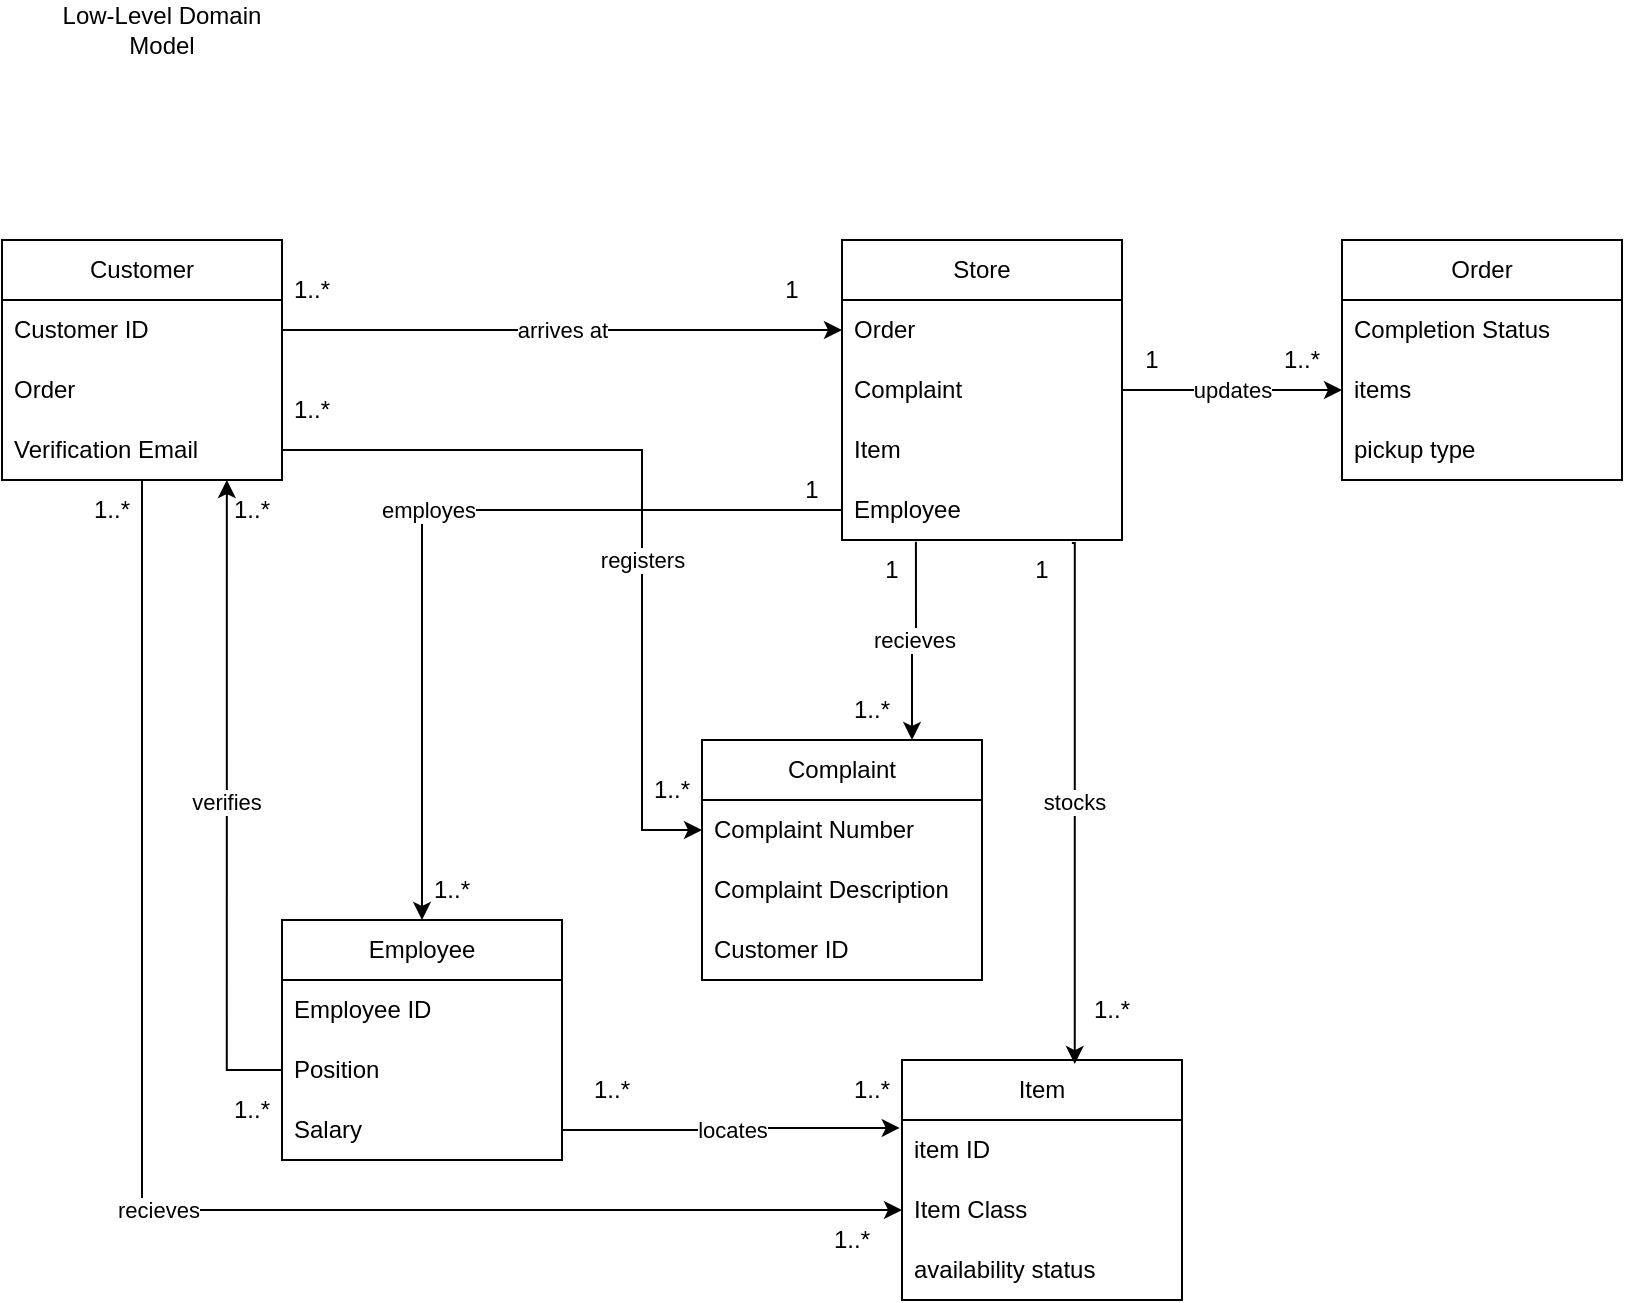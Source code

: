 <mxfile version="20.8.10" type="device"><diagram name="Page-1" id="0lliqdchLYG9GV2Ycyfd"><mxGraphModel dx="1518" dy="740" grid="1" gridSize="10" guides="1" tooltips="1" connect="1" arrows="1" fold="1" page="1" pageScale="1" pageWidth="850" pageHeight="1100" math="0" shadow="0"><root><mxCell id="0"/><mxCell id="1" parent="0"/><mxCell id="m0aeuOgAG4tnAHiP9ffH-14" value="Store" style="swimlane;fontStyle=0;childLayout=stackLayout;horizontal=1;startSize=30;horizontalStack=0;resizeParent=1;resizeParentMax=0;resizeLast=0;collapsible=1;marginBottom=0;whiteSpace=wrap;html=1;" vertex="1" parent="1"><mxGeometry x="440" y="130" width="140" height="150" as="geometry"/></mxCell><mxCell id="m0aeuOgAG4tnAHiP9ffH-16" value="Order" style="text;strokeColor=none;fillColor=none;align=left;verticalAlign=middle;spacingLeft=4;spacingRight=4;overflow=hidden;points=[[0,0.5],[1,0.5]];portConstraint=eastwest;rotatable=0;whiteSpace=wrap;html=1;" vertex="1" parent="m0aeuOgAG4tnAHiP9ffH-14"><mxGeometry y="30" width="140" height="30" as="geometry"/></mxCell><mxCell id="m0aeuOgAG4tnAHiP9ffH-114" value="Complaint" style="text;strokeColor=none;fillColor=none;align=left;verticalAlign=middle;spacingLeft=4;spacingRight=4;overflow=hidden;points=[[0,0.5],[1,0.5]];portConstraint=eastwest;rotatable=0;whiteSpace=wrap;html=1;" vertex="1" parent="m0aeuOgAG4tnAHiP9ffH-14"><mxGeometry y="60" width="140" height="30" as="geometry"/></mxCell><mxCell id="m0aeuOgAG4tnAHiP9ffH-53" value="Item" style="text;strokeColor=none;fillColor=none;align=left;verticalAlign=middle;spacingLeft=4;spacingRight=4;overflow=hidden;points=[[0,0.5],[1,0.5]];portConstraint=eastwest;rotatable=0;whiteSpace=wrap;html=1;" vertex="1" parent="m0aeuOgAG4tnAHiP9ffH-14"><mxGeometry y="90" width="140" height="30" as="geometry"/></mxCell><mxCell id="m0aeuOgAG4tnAHiP9ffH-74" value="Employee" style="text;strokeColor=none;fillColor=none;align=left;verticalAlign=middle;spacingLeft=4;spacingRight=4;overflow=hidden;points=[[0,0.5],[1,0.5]];portConstraint=eastwest;rotatable=0;whiteSpace=wrap;html=1;" vertex="1" parent="m0aeuOgAG4tnAHiP9ffH-14"><mxGeometry y="120" width="140" height="30" as="geometry"/></mxCell><mxCell id="m0aeuOgAG4tnAHiP9ffH-82" value="recieves" style="edgeStyle=orthogonalEdgeStyle;rounded=0;orthogonalLoop=1;jettySize=auto;html=1;entryX=0;entryY=0.5;entryDx=0;entryDy=0;" edge="1" parent="1" source="m0aeuOgAG4tnAHiP9ffH-30" target="m0aeuOgAG4tnAHiP9ffH-44"><mxGeometry relative="1" as="geometry"/></mxCell><mxCell id="m0aeuOgAG4tnAHiP9ffH-30" value="Customer" style="swimlane;fontStyle=0;childLayout=stackLayout;horizontal=1;startSize=30;horizontalStack=0;resizeParent=1;resizeParentMax=0;resizeLast=0;collapsible=1;marginBottom=0;whiteSpace=wrap;html=1;" vertex="1" parent="1"><mxGeometry x="20" y="130" width="140" height="120" as="geometry"/></mxCell><mxCell id="m0aeuOgAG4tnAHiP9ffH-31" value="Customer ID" style="text;strokeColor=none;fillColor=none;align=left;verticalAlign=middle;spacingLeft=4;spacingRight=4;overflow=hidden;points=[[0,0.5],[1,0.5]];portConstraint=eastwest;rotatable=0;whiteSpace=wrap;html=1;" vertex="1" parent="m0aeuOgAG4tnAHiP9ffH-30"><mxGeometry y="30" width="140" height="30" as="geometry"/></mxCell><mxCell id="m0aeuOgAG4tnAHiP9ffH-32" value="Order" style="text;strokeColor=none;fillColor=none;align=left;verticalAlign=middle;spacingLeft=4;spacingRight=4;overflow=hidden;points=[[0,0.5],[1,0.5]];portConstraint=eastwest;rotatable=0;whiteSpace=wrap;html=1;" vertex="1" parent="m0aeuOgAG4tnAHiP9ffH-30"><mxGeometry y="60" width="140" height="30" as="geometry"/></mxCell><mxCell id="m0aeuOgAG4tnAHiP9ffH-33" value="Verification Email" style="text;strokeColor=none;fillColor=none;align=left;verticalAlign=middle;spacingLeft=4;spacingRight=4;overflow=hidden;points=[[0,0.5],[1,0.5]];portConstraint=eastwest;rotatable=0;whiteSpace=wrap;html=1;" vertex="1" parent="m0aeuOgAG4tnAHiP9ffH-30"><mxGeometry y="90" width="140" height="30" as="geometry"/></mxCell><mxCell id="m0aeuOgAG4tnAHiP9ffH-34" value="Order" style="swimlane;fontStyle=0;childLayout=stackLayout;horizontal=1;startSize=30;horizontalStack=0;resizeParent=1;resizeParentMax=0;resizeLast=0;collapsible=1;marginBottom=0;whiteSpace=wrap;html=1;" vertex="1" parent="1"><mxGeometry x="690" y="130" width="140" height="120" as="geometry"/></mxCell><mxCell id="m0aeuOgAG4tnAHiP9ffH-35" value="Completion Status" style="text;strokeColor=none;fillColor=none;align=left;verticalAlign=middle;spacingLeft=4;spacingRight=4;overflow=hidden;points=[[0,0.5],[1,0.5]];portConstraint=eastwest;rotatable=0;whiteSpace=wrap;html=1;" vertex="1" parent="m0aeuOgAG4tnAHiP9ffH-34"><mxGeometry y="30" width="140" height="30" as="geometry"/></mxCell><mxCell id="m0aeuOgAG4tnAHiP9ffH-36" value="items" style="text;strokeColor=none;fillColor=none;align=left;verticalAlign=middle;spacingLeft=4;spacingRight=4;overflow=hidden;points=[[0,0.5],[1,0.5]];portConstraint=eastwest;rotatable=0;whiteSpace=wrap;html=1;" vertex="1" parent="m0aeuOgAG4tnAHiP9ffH-34"><mxGeometry y="60" width="140" height="30" as="geometry"/></mxCell><mxCell id="m0aeuOgAG4tnAHiP9ffH-37" value="pickup type" style="text;strokeColor=none;fillColor=none;align=left;verticalAlign=middle;spacingLeft=4;spacingRight=4;overflow=hidden;points=[[0,0.5],[1,0.5]];portConstraint=eastwest;rotatable=0;whiteSpace=wrap;html=1;" vertex="1" parent="m0aeuOgAG4tnAHiP9ffH-34"><mxGeometry y="90" width="140" height="30" as="geometry"/></mxCell><mxCell id="m0aeuOgAG4tnAHiP9ffH-42" value="Item" style="swimlane;fontStyle=0;childLayout=stackLayout;horizontal=1;startSize=30;horizontalStack=0;resizeParent=1;resizeParentMax=0;resizeLast=0;collapsible=1;marginBottom=0;whiteSpace=wrap;html=1;" vertex="1" parent="1"><mxGeometry x="470" y="540" width="140" height="120" as="geometry"/></mxCell><mxCell id="m0aeuOgAG4tnAHiP9ffH-43" value="item ID" style="text;strokeColor=none;fillColor=none;align=left;verticalAlign=middle;spacingLeft=4;spacingRight=4;overflow=hidden;points=[[0,0.5],[1,0.5]];portConstraint=eastwest;rotatable=0;whiteSpace=wrap;html=1;" vertex="1" parent="m0aeuOgAG4tnAHiP9ffH-42"><mxGeometry y="30" width="140" height="30" as="geometry"/></mxCell><mxCell id="m0aeuOgAG4tnAHiP9ffH-44" value="Item Class" style="text;strokeColor=none;fillColor=none;align=left;verticalAlign=middle;spacingLeft=4;spacingRight=4;overflow=hidden;points=[[0,0.5],[1,0.5]];portConstraint=eastwest;rotatable=0;whiteSpace=wrap;html=1;" vertex="1" parent="m0aeuOgAG4tnAHiP9ffH-42"><mxGeometry y="60" width="140" height="30" as="geometry"/></mxCell><mxCell id="m0aeuOgAG4tnAHiP9ffH-45" value="availability status" style="text;strokeColor=none;fillColor=none;align=left;verticalAlign=middle;spacingLeft=4;spacingRight=4;overflow=hidden;points=[[0,0.5],[1,0.5]];portConstraint=eastwest;rotatable=0;whiteSpace=wrap;html=1;" vertex="1" parent="m0aeuOgAG4tnAHiP9ffH-42"><mxGeometry y="90" width="140" height="30" as="geometry"/></mxCell><mxCell id="m0aeuOgAG4tnAHiP9ffH-49" value="1..*" style="text;html=1;strokeColor=none;fillColor=none;align=center;verticalAlign=middle;whiteSpace=wrap;rounded=0;" vertex="1" parent="1"><mxGeometry x="560" y="500" width="30" height="30" as="geometry"/></mxCell><mxCell id="m0aeuOgAG4tnAHiP9ffH-60" value="1..*" style="text;html=1;strokeColor=none;fillColor=none;align=center;verticalAlign=middle;whiteSpace=wrap;rounded=0;" vertex="1" parent="1"><mxGeometry x="430" y="615" width="30" height="30" as="geometry"/></mxCell><mxCell id="m0aeuOgAG4tnAHiP9ffH-64" value="1..*" style="text;html=1;strokeColor=none;fillColor=none;align=center;verticalAlign=middle;whiteSpace=wrap;rounded=0;" vertex="1" parent="1"><mxGeometry x="130" y="250" width="30" height="30" as="geometry"/></mxCell><mxCell id="m0aeuOgAG4tnAHiP9ffH-66" value="1..*" style="text;html=1;strokeColor=none;fillColor=none;align=center;verticalAlign=middle;whiteSpace=wrap;rounded=0;" vertex="1" parent="1"><mxGeometry x="655" y="175" width="30" height="30" as="geometry"/></mxCell><mxCell id="m0aeuOgAG4tnAHiP9ffH-75" value="Employee" style="swimlane;fontStyle=0;childLayout=stackLayout;horizontal=1;startSize=30;horizontalStack=0;resizeParent=1;resizeParentMax=0;resizeLast=0;collapsible=1;marginBottom=0;whiteSpace=wrap;html=1;" vertex="1" parent="1"><mxGeometry x="160" y="470" width="140" height="120" as="geometry"/></mxCell><mxCell id="m0aeuOgAG4tnAHiP9ffH-76" value="Employee ID" style="text;strokeColor=none;fillColor=none;align=left;verticalAlign=middle;spacingLeft=4;spacingRight=4;overflow=hidden;points=[[0,0.5],[1,0.5]];portConstraint=eastwest;rotatable=0;whiteSpace=wrap;html=1;" vertex="1" parent="m0aeuOgAG4tnAHiP9ffH-75"><mxGeometry y="30" width="140" height="30" as="geometry"/></mxCell><mxCell id="m0aeuOgAG4tnAHiP9ffH-77" value="Position" style="text;strokeColor=none;fillColor=none;align=left;verticalAlign=middle;spacingLeft=4;spacingRight=4;overflow=hidden;points=[[0,0.5],[1,0.5]];portConstraint=eastwest;rotatable=0;whiteSpace=wrap;html=1;" vertex="1" parent="m0aeuOgAG4tnAHiP9ffH-75"><mxGeometry y="60" width="140" height="30" as="geometry"/></mxCell><mxCell id="m0aeuOgAG4tnAHiP9ffH-78" value="Salary" style="text;strokeColor=none;fillColor=none;align=left;verticalAlign=middle;spacingLeft=4;spacingRight=4;overflow=hidden;points=[[0,0.5],[1,0.5]];portConstraint=eastwest;rotatable=0;whiteSpace=wrap;html=1;" vertex="1" parent="m0aeuOgAG4tnAHiP9ffH-75"><mxGeometry y="90" width="140" height="30" as="geometry"/></mxCell><mxCell id="m0aeuOgAG4tnAHiP9ffH-87" value="1..*" style="text;html=1;strokeColor=none;fillColor=none;align=center;verticalAlign=middle;whiteSpace=wrap;rounded=0;" vertex="1" parent="1"><mxGeometry x="160" y="200" width="30" height="30" as="geometry"/></mxCell><mxCell id="m0aeuOgAG4tnAHiP9ffH-89" value="1..*" style="text;html=1;strokeColor=none;fillColor=none;align=center;verticalAlign=middle;whiteSpace=wrap;rounded=0;" vertex="1" parent="1"><mxGeometry x="440" y="540" width="30" height="30" as="geometry"/></mxCell><mxCell id="m0aeuOgAG4tnAHiP9ffH-90" value="1..*" style="text;html=1;strokeColor=none;fillColor=none;align=center;verticalAlign=middle;whiteSpace=wrap;rounded=0;" vertex="1" parent="1"><mxGeometry x="310" y="540" width="30" height="30" as="geometry"/></mxCell><mxCell id="m0aeuOgAG4tnAHiP9ffH-91" value="verifies" style="edgeStyle=orthogonalEdgeStyle;rounded=0;orthogonalLoop=1;jettySize=auto;html=1;entryX=0.803;entryY=1;entryDx=0;entryDy=0;entryPerimeter=0;" edge="1" parent="1" source="m0aeuOgAG4tnAHiP9ffH-77" target="m0aeuOgAG4tnAHiP9ffH-33"><mxGeometry relative="1" as="geometry"/></mxCell><mxCell id="m0aeuOgAG4tnAHiP9ffH-92" value="1..*" style="text;html=1;strokeColor=none;fillColor=none;align=center;verticalAlign=middle;whiteSpace=wrap;rounded=0;" vertex="1" parent="1"><mxGeometry x="60" y="250" width="30" height="30" as="geometry"/></mxCell><mxCell id="m0aeuOgAG4tnAHiP9ffH-95" value="1..*" style="text;html=1;strokeColor=none;fillColor=none;align=center;verticalAlign=middle;whiteSpace=wrap;rounded=0;" vertex="1" parent="1"><mxGeometry x="340" y="390" width="30" height="30" as="geometry"/></mxCell><mxCell id="m0aeuOgAG4tnAHiP9ffH-108" value="stocks" style="edgeStyle=orthogonalEdgeStyle;rounded=0;orthogonalLoop=1;jettySize=auto;html=1;entryX=0.617;entryY=0.017;entryDx=0;entryDy=0;entryPerimeter=0;exitX=0.821;exitY=1.05;exitDx=0;exitDy=0;exitPerimeter=0;" edge="1" parent="1" source="m0aeuOgAG4tnAHiP9ffH-74" target="m0aeuOgAG4tnAHiP9ffH-42"><mxGeometry relative="1" as="geometry"><mxPoint x="556" y="310" as="sourcePoint"/><Array as="points"><mxPoint x="556" y="282"/></Array></mxGeometry></mxCell><mxCell id="m0aeuOgAG4tnAHiP9ffH-110" value="Complaint" style="swimlane;fontStyle=0;childLayout=stackLayout;horizontal=1;startSize=30;horizontalStack=0;resizeParent=1;resizeParentMax=0;resizeLast=0;collapsible=1;marginBottom=0;whiteSpace=wrap;html=1;" vertex="1" parent="1"><mxGeometry x="370" y="380" width="140" height="120" as="geometry"/></mxCell><mxCell id="m0aeuOgAG4tnAHiP9ffH-111" value="Complaint Number" style="text;strokeColor=none;fillColor=none;align=left;verticalAlign=middle;spacingLeft=4;spacingRight=4;overflow=hidden;points=[[0,0.5],[1,0.5]];portConstraint=eastwest;rotatable=0;whiteSpace=wrap;html=1;" vertex="1" parent="m0aeuOgAG4tnAHiP9ffH-110"><mxGeometry y="30" width="140" height="30" as="geometry"/></mxCell><mxCell id="m0aeuOgAG4tnAHiP9ffH-112" value="Complaint Description" style="text;strokeColor=none;fillColor=none;align=left;verticalAlign=middle;spacingLeft=4;spacingRight=4;overflow=hidden;points=[[0,0.5],[1,0.5]];portConstraint=eastwest;rotatable=0;whiteSpace=wrap;html=1;" vertex="1" parent="m0aeuOgAG4tnAHiP9ffH-110"><mxGeometry y="60" width="140" height="30" as="geometry"/></mxCell><mxCell id="m0aeuOgAG4tnAHiP9ffH-113" value="Customer ID" style="text;strokeColor=none;fillColor=none;align=left;verticalAlign=middle;spacingLeft=4;spacingRight=4;overflow=hidden;points=[[0,0.5],[1,0.5]];portConstraint=eastwest;rotatable=0;whiteSpace=wrap;html=1;" vertex="1" parent="m0aeuOgAG4tnAHiP9ffH-110"><mxGeometry y="90" width="140" height="30" as="geometry"/></mxCell><mxCell id="m0aeuOgAG4tnAHiP9ffH-115" value="updates" style="edgeStyle=orthogonalEdgeStyle;rounded=0;orthogonalLoop=1;jettySize=auto;html=1;" edge="1" parent="1" source="m0aeuOgAG4tnAHiP9ffH-114" target="m0aeuOgAG4tnAHiP9ffH-36"><mxGeometry relative="1" as="geometry"/></mxCell><mxCell id="m0aeuOgAG4tnAHiP9ffH-116" value="1" style="text;html=1;strokeColor=none;fillColor=none;align=center;verticalAlign=middle;whiteSpace=wrap;rounded=0;" vertex="1" parent="1"><mxGeometry x="580" y="175" width="30" height="30" as="geometry"/></mxCell><mxCell id="m0aeuOgAG4tnAHiP9ffH-117" value="1" style="text;html=1;strokeColor=none;fillColor=none;align=center;verticalAlign=middle;whiteSpace=wrap;rounded=0;" vertex="1" parent="1"><mxGeometry x="525" y="280" width="30" height="30" as="geometry"/></mxCell><mxCell id="m0aeuOgAG4tnAHiP9ffH-118" value="locates" style="edgeStyle=orthogonalEdgeStyle;rounded=0;orthogonalLoop=1;jettySize=auto;html=1;entryX=-0.008;entryY=0.133;entryDx=0;entryDy=0;entryPerimeter=0;" edge="1" parent="1" source="m0aeuOgAG4tnAHiP9ffH-78" target="m0aeuOgAG4tnAHiP9ffH-43"><mxGeometry relative="1" as="geometry"/></mxCell><mxCell id="m0aeuOgAG4tnAHiP9ffH-124" value="1" style="text;html=1;strokeColor=none;fillColor=none;align=center;verticalAlign=middle;whiteSpace=wrap;rounded=0;" vertex="1" parent="1"><mxGeometry x="450" y="280" width="30" height="30" as="geometry"/></mxCell><mxCell id="m0aeuOgAG4tnAHiP9ffH-125" value="1..*" style="text;html=1;strokeColor=none;fillColor=none;align=center;verticalAlign=middle;whiteSpace=wrap;rounded=0;" vertex="1" parent="1"><mxGeometry x="440" y="350" width="30" height="30" as="geometry"/></mxCell><mxCell id="m0aeuOgAG4tnAHiP9ffH-128" value="registers" style="edgeStyle=orthogonalEdgeStyle;rounded=0;orthogonalLoop=1;jettySize=auto;html=1;entryX=0;entryY=0.5;entryDx=0;entryDy=0;" edge="1" parent="1" source="m0aeuOgAG4tnAHiP9ffH-33" target="m0aeuOgAG4tnAHiP9ffH-111"><mxGeometry x="0.175" relative="1" as="geometry"><Array as="points"><mxPoint x="340" y="235"/><mxPoint x="340" y="425"/></Array><mxPoint as="offset"/></mxGeometry></mxCell><mxCell id="m0aeuOgAG4tnAHiP9ffH-129" value="Low-Level Domain Model" style="text;html=1;strokeColor=none;fillColor=none;align=center;verticalAlign=middle;whiteSpace=wrap;rounded=0;" vertex="1" parent="1"><mxGeometry x="40" y="10" width="120" height="30" as="geometry"/></mxCell><mxCell id="m0aeuOgAG4tnAHiP9ffH-130" value="1..*" style="text;html=1;strokeColor=none;fillColor=none;align=center;verticalAlign=middle;whiteSpace=wrap;rounded=0;" vertex="1" parent="1"><mxGeometry x="130" y="550" width="30" height="30" as="geometry"/></mxCell><mxCell id="m0aeuOgAG4tnAHiP9ffH-131" value="recieves" style="edgeStyle=orthogonalEdgeStyle;rounded=0;orthogonalLoop=1;jettySize=auto;html=1;entryX=0.75;entryY=0;entryDx=0;entryDy=0;exitX=0.264;exitY=1.028;exitDx=0;exitDy=0;exitPerimeter=0;" edge="1" parent="1" source="m0aeuOgAG4tnAHiP9ffH-74" target="m0aeuOgAG4tnAHiP9ffH-110"><mxGeometry relative="1" as="geometry"><mxPoint x="476.4" y="309.64" as="sourcePoint"/></mxGeometry></mxCell><mxCell id="m0aeuOgAG4tnAHiP9ffH-133" value="arrives at" style="edgeStyle=orthogonalEdgeStyle;rounded=0;orthogonalLoop=1;jettySize=auto;html=1;entryX=0;entryY=0.5;entryDx=0;entryDy=0;" edge="1" parent="1" source="m0aeuOgAG4tnAHiP9ffH-31" target="m0aeuOgAG4tnAHiP9ffH-16"><mxGeometry relative="1" as="geometry"/></mxCell><mxCell id="m0aeuOgAG4tnAHiP9ffH-134" value="1..*" style="text;html=1;strokeColor=none;fillColor=none;align=center;verticalAlign=middle;whiteSpace=wrap;rounded=0;" vertex="1" parent="1"><mxGeometry x="160" y="140" width="30" height="30" as="geometry"/></mxCell><mxCell id="m0aeuOgAG4tnAHiP9ffH-135" value="1" style="text;html=1;strokeColor=none;fillColor=none;align=center;verticalAlign=middle;whiteSpace=wrap;rounded=0;" vertex="1" parent="1"><mxGeometry x="400" y="140" width="30" height="30" as="geometry"/></mxCell><mxCell id="m0aeuOgAG4tnAHiP9ffH-136" value="employes" style="edgeStyle=orthogonalEdgeStyle;rounded=0;orthogonalLoop=1;jettySize=auto;html=1;" edge="1" parent="1" source="m0aeuOgAG4tnAHiP9ffH-74" target="m0aeuOgAG4tnAHiP9ffH-75"><mxGeometry relative="1" as="geometry"/></mxCell><mxCell id="m0aeuOgAG4tnAHiP9ffH-137" value="1" style="text;html=1;strokeColor=none;fillColor=none;align=center;verticalAlign=middle;whiteSpace=wrap;rounded=0;" vertex="1" parent="1"><mxGeometry x="410" y="240" width="30" height="30" as="geometry"/></mxCell><mxCell id="m0aeuOgAG4tnAHiP9ffH-138" value="1..*" style="text;html=1;strokeColor=none;fillColor=none;align=center;verticalAlign=middle;whiteSpace=wrap;rounded=0;" vertex="1" parent="1"><mxGeometry x="230" y="440" width="30" height="30" as="geometry"/></mxCell></root></mxGraphModel></diagram></mxfile>